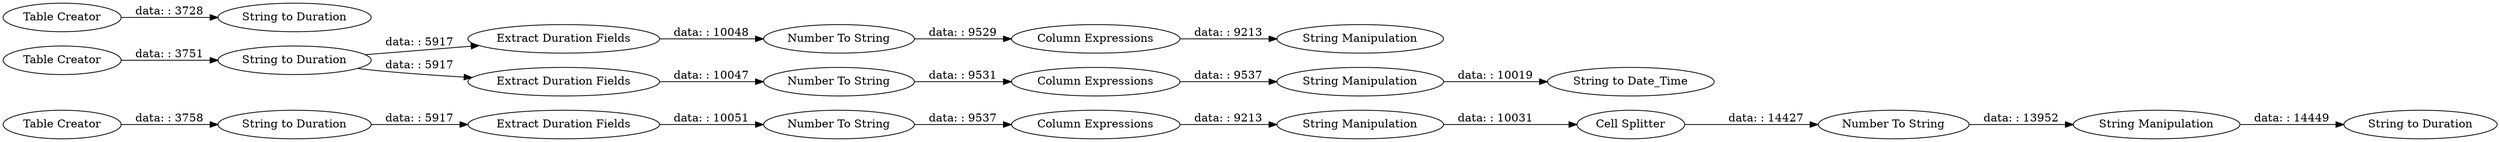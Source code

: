 digraph {
	"-2552265867466584392_35" [label="Cell Splitter"]
	"-2552265867466584392_33" [label="Column Expressions"]
	"-2552265867466584392_23" [label="Number To String"]
	"-2552265867466584392_16" [label="String to Duration"]
	"-2552265867466584392_32" [label="Number To String"]
	"-2552265867466584392_20" [label="String to Date_Time"]
	"-2552265867466584392_31" [label="Extract Duration Fields"]
	"-2552265867466584392_15" [label="Table Creator"]
	"-2552265867466584392_26" [label="Table Creator"]
	"-2552265867466584392_25" [label="String Manipulation"]
	"-2552265867466584392_22" [label="Extract Duration Fields"]
	"-2552265867466584392_34" [label="String Manipulation"]
	"-2552265867466584392_37" [label="String Manipulation"]
	"-2552265867466584392_38" [label="String to Duration"]
	"-2552265867466584392_40" [label="String to Duration"]
	"-2552265867466584392_18" [label="String Manipulation"]
	"-2552265867466584392_17" [label="Column Expressions"]
	"-2552265867466584392_19" [label="Extract Duration Fields"]
	"-2552265867466584392_39" [label="Table Creator"]
	"-2552265867466584392_24" [label="Column Expressions"]
	"-2552265867466584392_27" [label="String to Duration"]
	"-2552265867466584392_21" [label="Number To String"]
	"-2552265867466584392_36" [label="Number To String"]
	"-2552265867466584392_22" -> "-2552265867466584392_23" [label="data: : 10048"]
	"-2552265867466584392_21" -> "-2552265867466584392_17" [label="data: : 9531"]
	"-2552265867466584392_39" -> "-2552265867466584392_40" [label="data: : 3728"]
	"-2552265867466584392_18" -> "-2552265867466584392_20" [label="data: : 10019"]
	"-2552265867466584392_35" -> "-2552265867466584392_36" [label="data: : 14427"]
	"-2552265867466584392_27" -> "-2552265867466584392_31" [label="data: : 5917"]
	"-2552265867466584392_36" -> "-2552265867466584392_37" [label="data: : 13952"]
	"-2552265867466584392_16" -> "-2552265867466584392_19" [label="data: : 5917"]
	"-2552265867466584392_37" -> "-2552265867466584392_38" [label="data: : 14449"]
	"-2552265867466584392_16" -> "-2552265867466584392_22" [label="data: : 5917"]
	"-2552265867466584392_32" -> "-2552265867466584392_33" [label="data: : 9537"]
	"-2552265867466584392_24" -> "-2552265867466584392_25" [label="data: : 9213"]
	"-2552265867466584392_17" -> "-2552265867466584392_18" [label="data: : 9537"]
	"-2552265867466584392_31" -> "-2552265867466584392_32" [label="data: : 10051"]
	"-2552265867466584392_19" -> "-2552265867466584392_21" [label="data: : 10047"]
	"-2552265867466584392_15" -> "-2552265867466584392_16" [label="data: : 3751"]
	"-2552265867466584392_34" -> "-2552265867466584392_35" [label="data: : 10031"]
	"-2552265867466584392_33" -> "-2552265867466584392_34" [label="data: : 9213"]
	"-2552265867466584392_26" -> "-2552265867466584392_27" [label="data: : 3758"]
	"-2552265867466584392_23" -> "-2552265867466584392_24" [label="data: : 9529"]
	rankdir=LR
}
